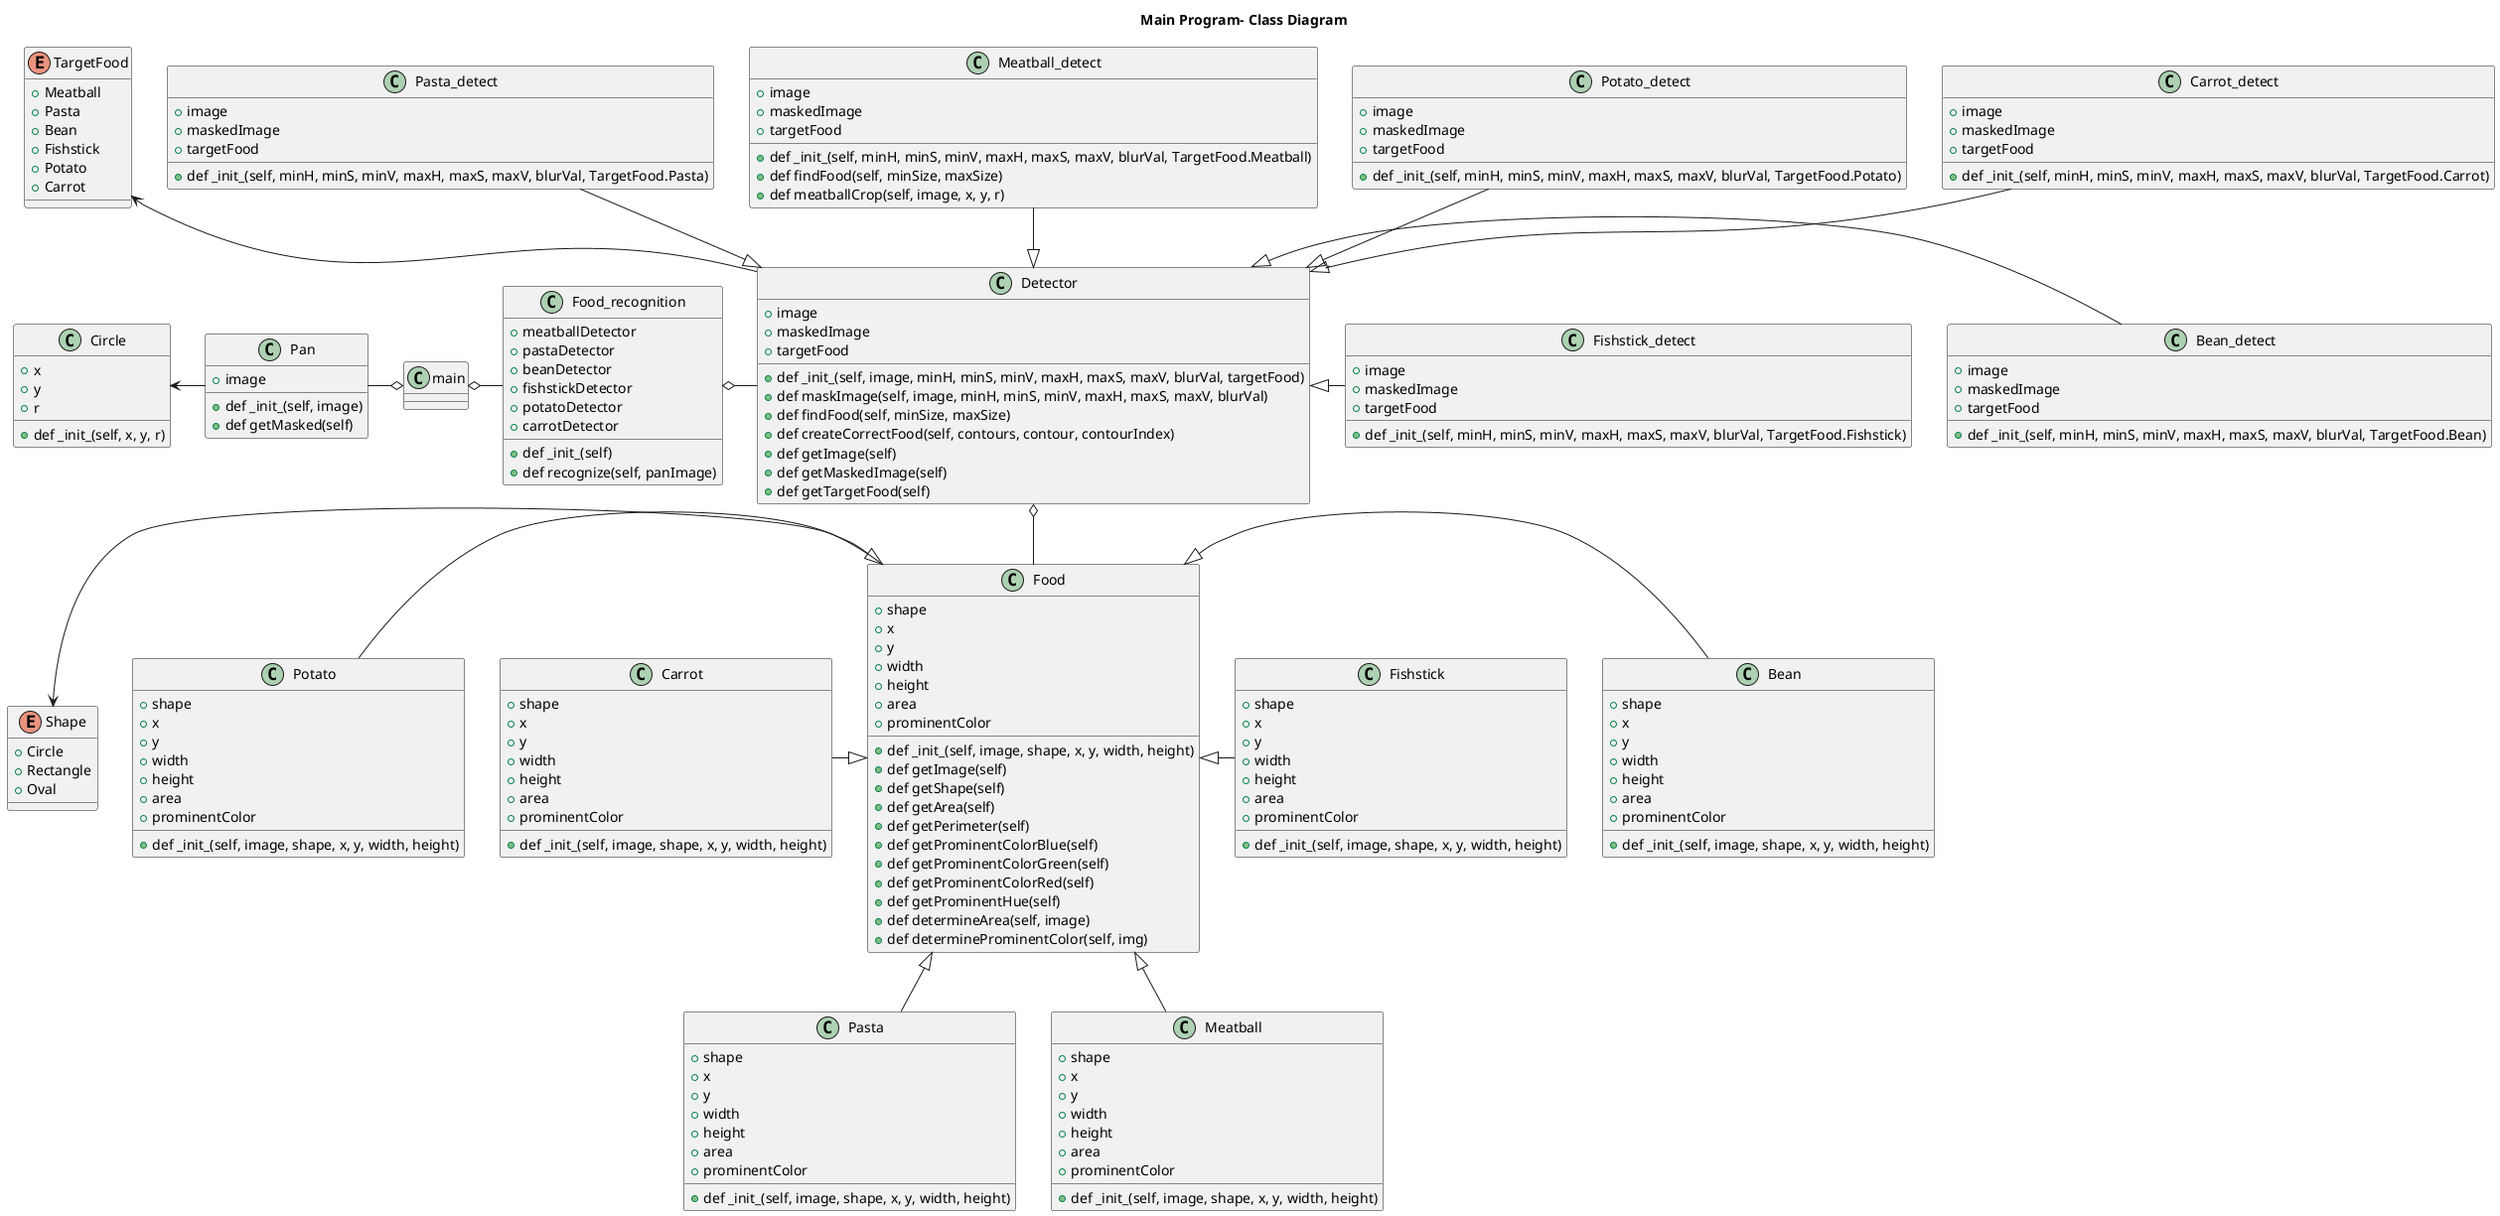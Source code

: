 @startuml Main Program- Class Diagram
title Main Program- Class Diagram

class Pan {
  + image
  +def _init_(self, image)
  +def getMasked(self)
}
class Circle {
  + x
  + y
  + r
  +def _init_(self, x, y, r)
}

Enum Shape {
  + Circle
  + Rectangle
  + Oval
}

class Food {
  + shape
  + x
  + y
  + width
  + height
  + area
  + prominentColor
  +def _init_(self, image, shape, x, y, width, height)
  +def getImage(self)
  +def getShape(self)
  +def getArea(self)
  +def getPerimeter(self)
  +def getProminentColorBlue(self)
  +def getProminentColorGreen(self)
  +def getProminentColorRed(self)
  +def getProminentHue(self)
  +def determineArea(self, image)
  +def determineProminentColor(self, img)
}

class Bean {
  + shape
  + x
  + y
  + width
  + height
  + area
  + prominentColor
  +def _init_(self, image, shape, x, y, width, height)
}
class Fishstick {
  + shape
  + x
  + y
  + width
  + height
  + area
  + prominentColor
  +def _init_(self, image, shape, x, y, width, height)
}
class Pasta {
  + shape
  + x
  + y
  + width
  + height
  + area
  + prominentColor
  +def _init_(self, image, shape, x, y, width, height)
}
class Meatball {
  + shape
  + x
  + y
  + width
  + height
  + area
  + prominentColor
  +def _init_(self, image, shape, x, y, width, height)
}
class Potato {
  + shape
  + x
  + y
  + width
  + height
  + area
  + prominentColor
  +def _init_(self, image, shape, x, y, width, height)
}
class Carrot {
  + shape
  + x
  + y
  + width
  + height
  + area
  + prominentColor
  +def _init_(self, image, shape, x, y, width, height)
}

class Food_recognition {
  + meatballDetector
  + pastaDetector
  + beanDetector
  + fishstickDetector
  + potatoDetector
  + carrotDetector
  +def _init_(self)
  +def recognize(self, panImage)
}

Enum TargetFood {
  + Meatball
  + Pasta
  + Bean
  + Fishstick
  + Potato
  + Carrot
}

class Detector {
  + image
  + maskedImage
  + targetFood
  +def _init_(self, image, minH, minS, minV, maxH, maxS, maxV, blurVal, targetFood)
  +def maskImage(self, image, minH, minS, minV, maxH, maxS, maxV, blurVal)
  +def findFood(self, minSize, maxSize)
  +def createCorrectFood(self, contours, contour, contourIndex)
  +def getImage(self)
  +def getMaskedImage(self)
  +def getTargetFood(self)
}
class Bean_detect {
  + image
  + maskedImage
  + targetFood
  +def _init_(self, minH, minS, minV, maxH, maxS, maxV, blurVal, TargetFood.Bean)
}
class Fishstick_detect {
  + image
  + maskedImage
  + targetFood
  +def _init_(self, minH, minS, minV, maxH, maxS, maxV, blurVal, TargetFood.Fishstick)
}
class Pasta_detect {
  + image
  + maskedImage
  + targetFood
  +def _init_(self, minH, minS, minV, maxH, maxS, maxV, blurVal, TargetFood.Pasta)
}
class Meatball_detect {
  + image
  + maskedImage
  + targetFood
  +def _init_(self, minH, minS, minV, maxH, maxS, maxV, blurVal, TargetFood.Meatball)
  +def findFood(self, minSize, maxSize)
  +def meatballCrop(self, image, x, y, r)
}
class Potato_detect {
  + image
  + maskedImage
  + targetFood
  +def _init_(self, minH, minS, minV, maxH, maxS, maxV, blurVal, TargetFood.Potato)
}
class Carrot_detect {
  + image
  + maskedImage
  + targetFood
  +def _init_(self, minH, minS, minV, maxH, maxS, maxV, blurVal, TargetFood.Carrot)
}

main o-right- Food_recognition
main o-left- Pan
Pan -left-> Circle

Food_recognition o-right- Detector
Food -left-> Shape
Detector o-- Food
Bean -left-|> Food
Fishstick -left-|> Food
Pasta -up-|> Food
Meatball -up-|> Food
Potato -right-|> Food
Carrot -right-|> Food

TargetFood <-- Detector
Bean_detect -left-|> Detector
Fishstick_detect -left-|> Detector
Pasta_detect --|> Detector
Meatball_detect --|> Detector
Potato_detect --|> Detector
Carrot_detect --|> Detector
@enduml